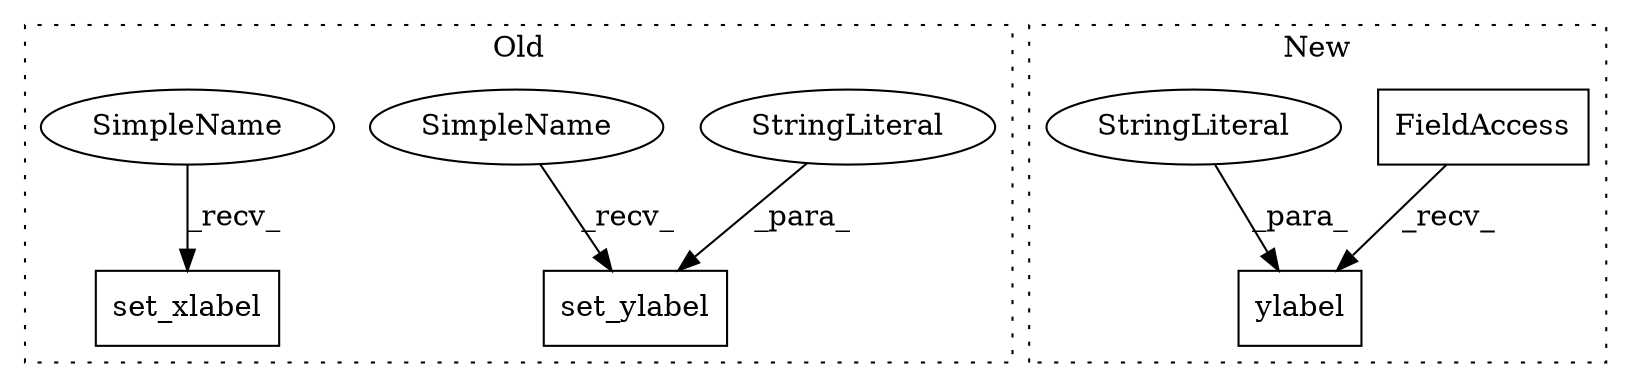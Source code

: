 digraph G {
subgraph cluster0 {
1 [label="set_ylabel" a="32" s="542,584" l="11,1" shape="box"];
4 [label="StringLiteral" a="45" s="553" l="28" shape="ellipse"];
6 [label="set_xlabel" a="32" s="501,532" l="11,1" shape="box"];
7 [label="SimpleName" a="42" s="539" l="2" shape="ellipse"];
8 [label="SimpleName" a="42" s="498" l="2" shape="ellipse"];
label = "Old";
style="dotted";
}
subgraph cluster1 {
2 [label="ylabel" a="32" s="510,544" l="7,1" shape="box"];
3 [label="FieldAccess" a="22" s="492" l="17" shape="box"];
5 [label="StringLiteral" a="45" s="517" l="24" shape="ellipse"];
label = "New";
style="dotted";
}
3 -> 2 [label="_recv_"];
4 -> 1 [label="_para_"];
5 -> 2 [label="_para_"];
7 -> 1 [label="_recv_"];
8 -> 6 [label="_recv_"];
}